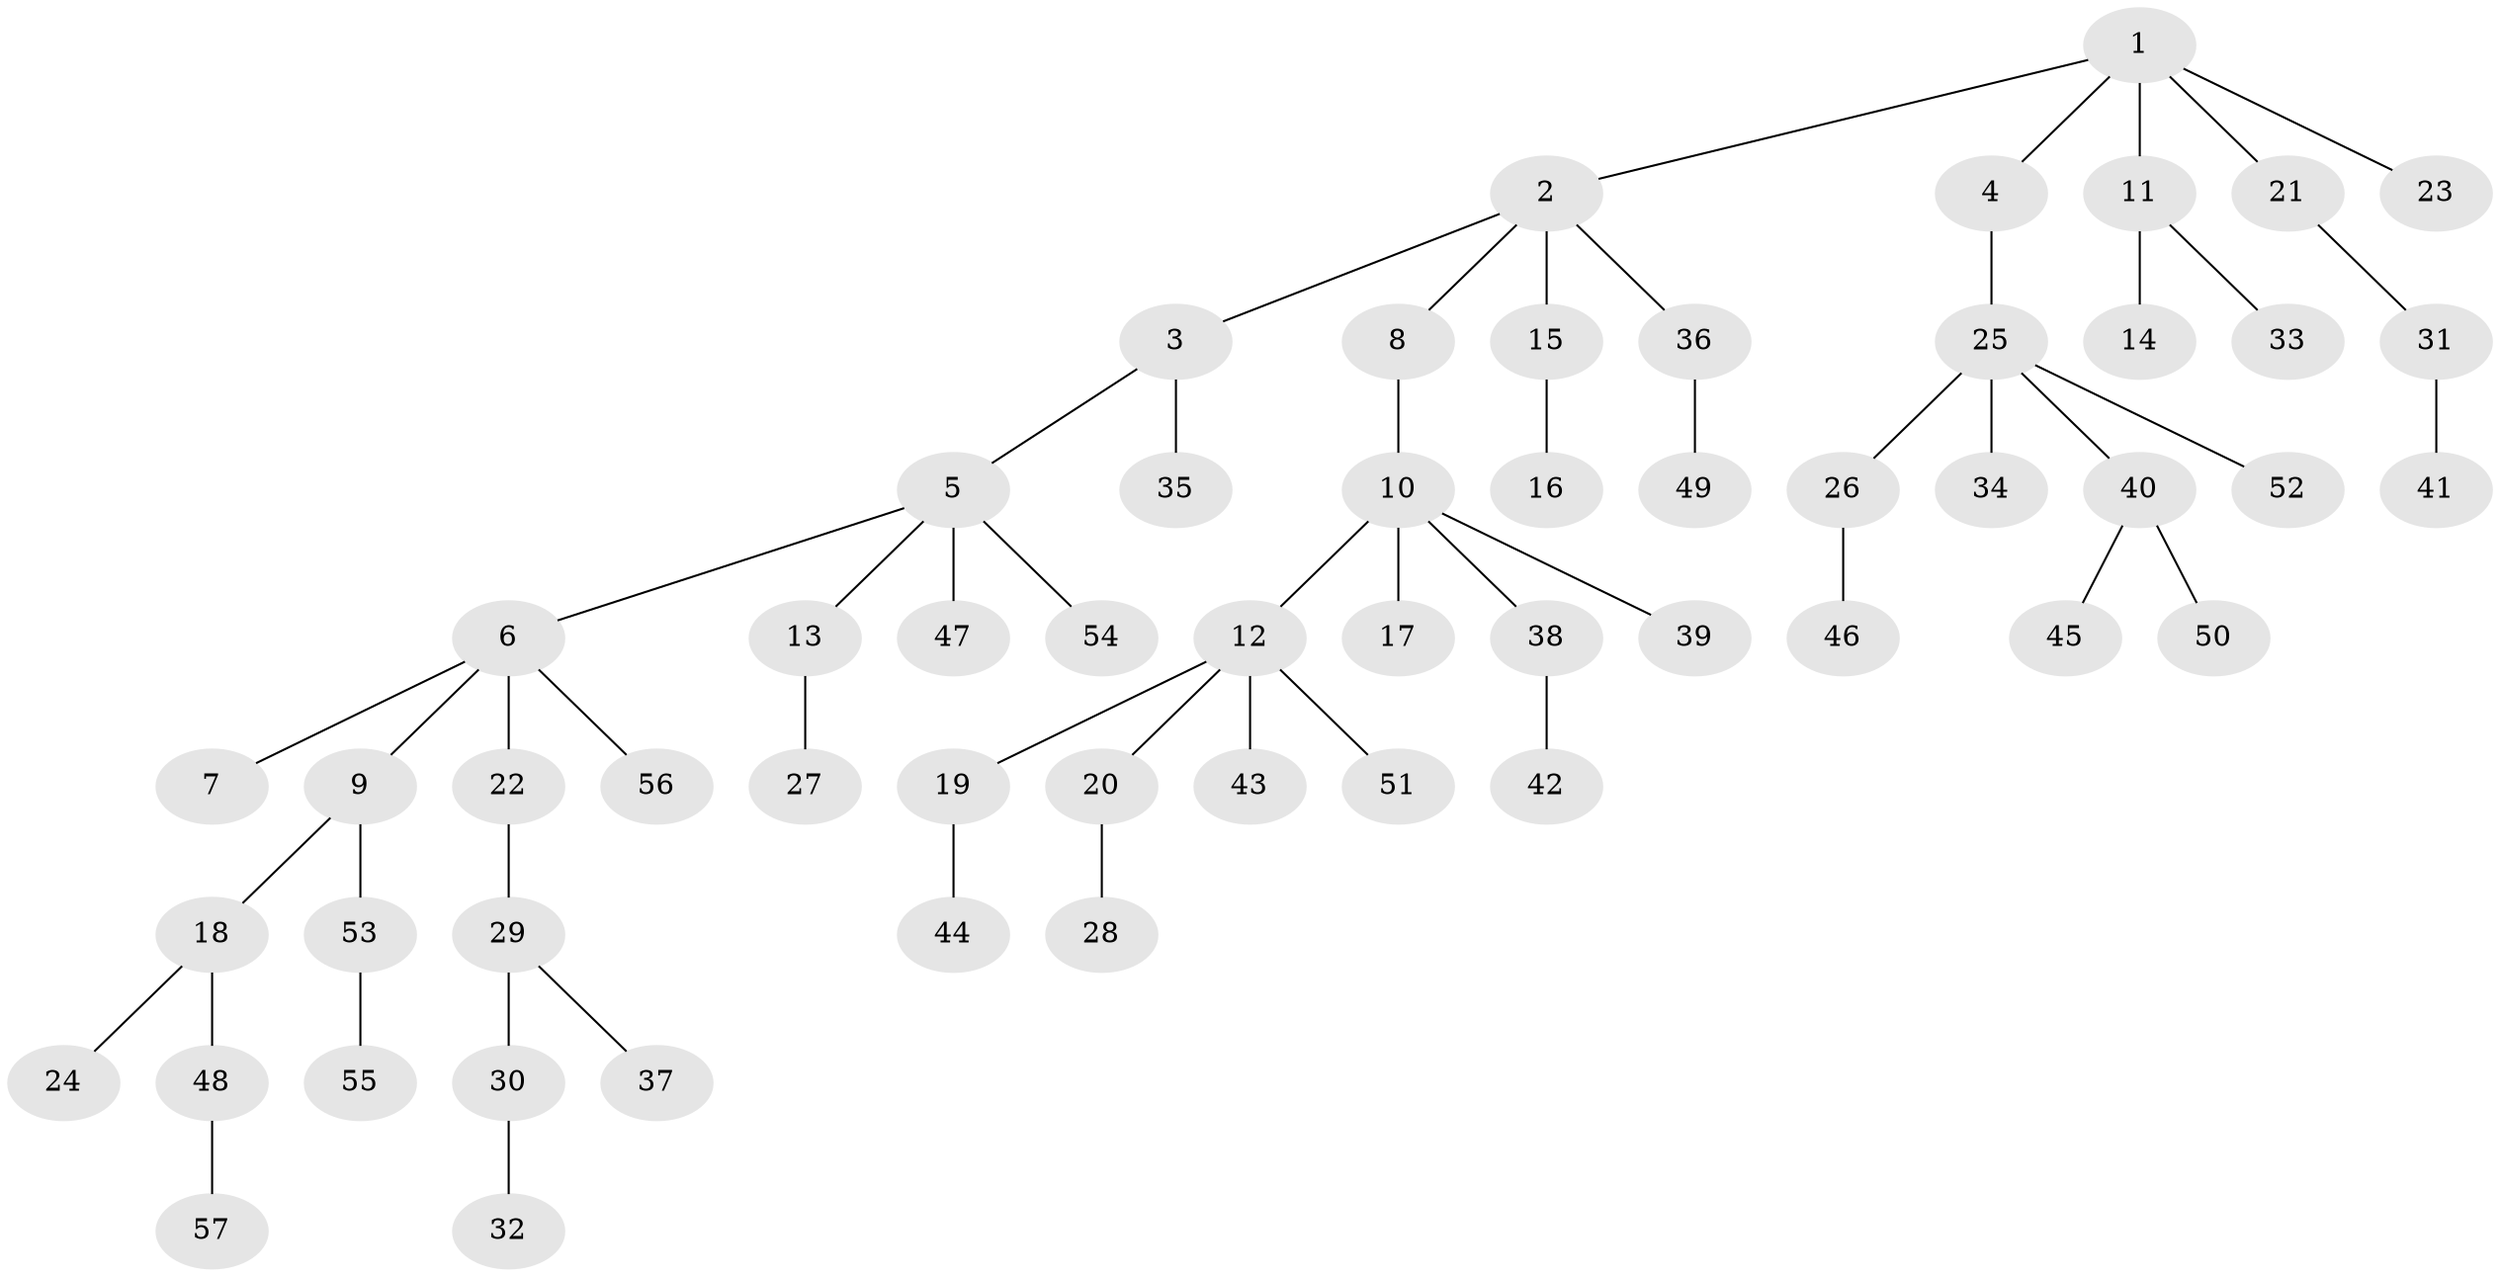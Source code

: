// Generated by graph-tools (version 1.1) at 2025/36/03/09/25 02:36:44]
// undirected, 57 vertices, 56 edges
graph export_dot {
graph [start="1"]
  node [color=gray90,style=filled];
  1;
  2;
  3;
  4;
  5;
  6;
  7;
  8;
  9;
  10;
  11;
  12;
  13;
  14;
  15;
  16;
  17;
  18;
  19;
  20;
  21;
  22;
  23;
  24;
  25;
  26;
  27;
  28;
  29;
  30;
  31;
  32;
  33;
  34;
  35;
  36;
  37;
  38;
  39;
  40;
  41;
  42;
  43;
  44;
  45;
  46;
  47;
  48;
  49;
  50;
  51;
  52;
  53;
  54;
  55;
  56;
  57;
  1 -- 2;
  1 -- 4;
  1 -- 11;
  1 -- 21;
  1 -- 23;
  2 -- 3;
  2 -- 8;
  2 -- 15;
  2 -- 36;
  3 -- 5;
  3 -- 35;
  4 -- 25;
  5 -- 6;
  5 -- 13;
  5 -- 47;
  5 -- 54;
  6 -- 7;
  6 -- 9;
  6 -- 22;
  6 -- 56;
  8 -- 10;
  9 -- 18;
  9 -- 53;
  10 -- 12;
  10 -- 17;
  10 -- 38;
  10 -- 39;
  11 -- 14;
  11 -- 33;
  12 -- 19;
  12 -- 20;
  12 -- 43;
  12 -- 51;
  13 -- 27;
  15 -- 16;
  18 -- 24;
  18 -- 48;
  19 -- 44;
  20 -- 28;
  21 -- 31;
  22 -- 29;
  25 -- 26;
  25 -- 34;
  25 -- 40;
  25 -- 52;
  26 -- 46;
  29 -- 30;
  29 -- 37;
  30 -- 32;
  31 -- 41;
  36 -- 49;
  38 -- 42;
  40 -- 45;
  40 -- 50;
  48 -- 57;
  53 -- 55;
}
